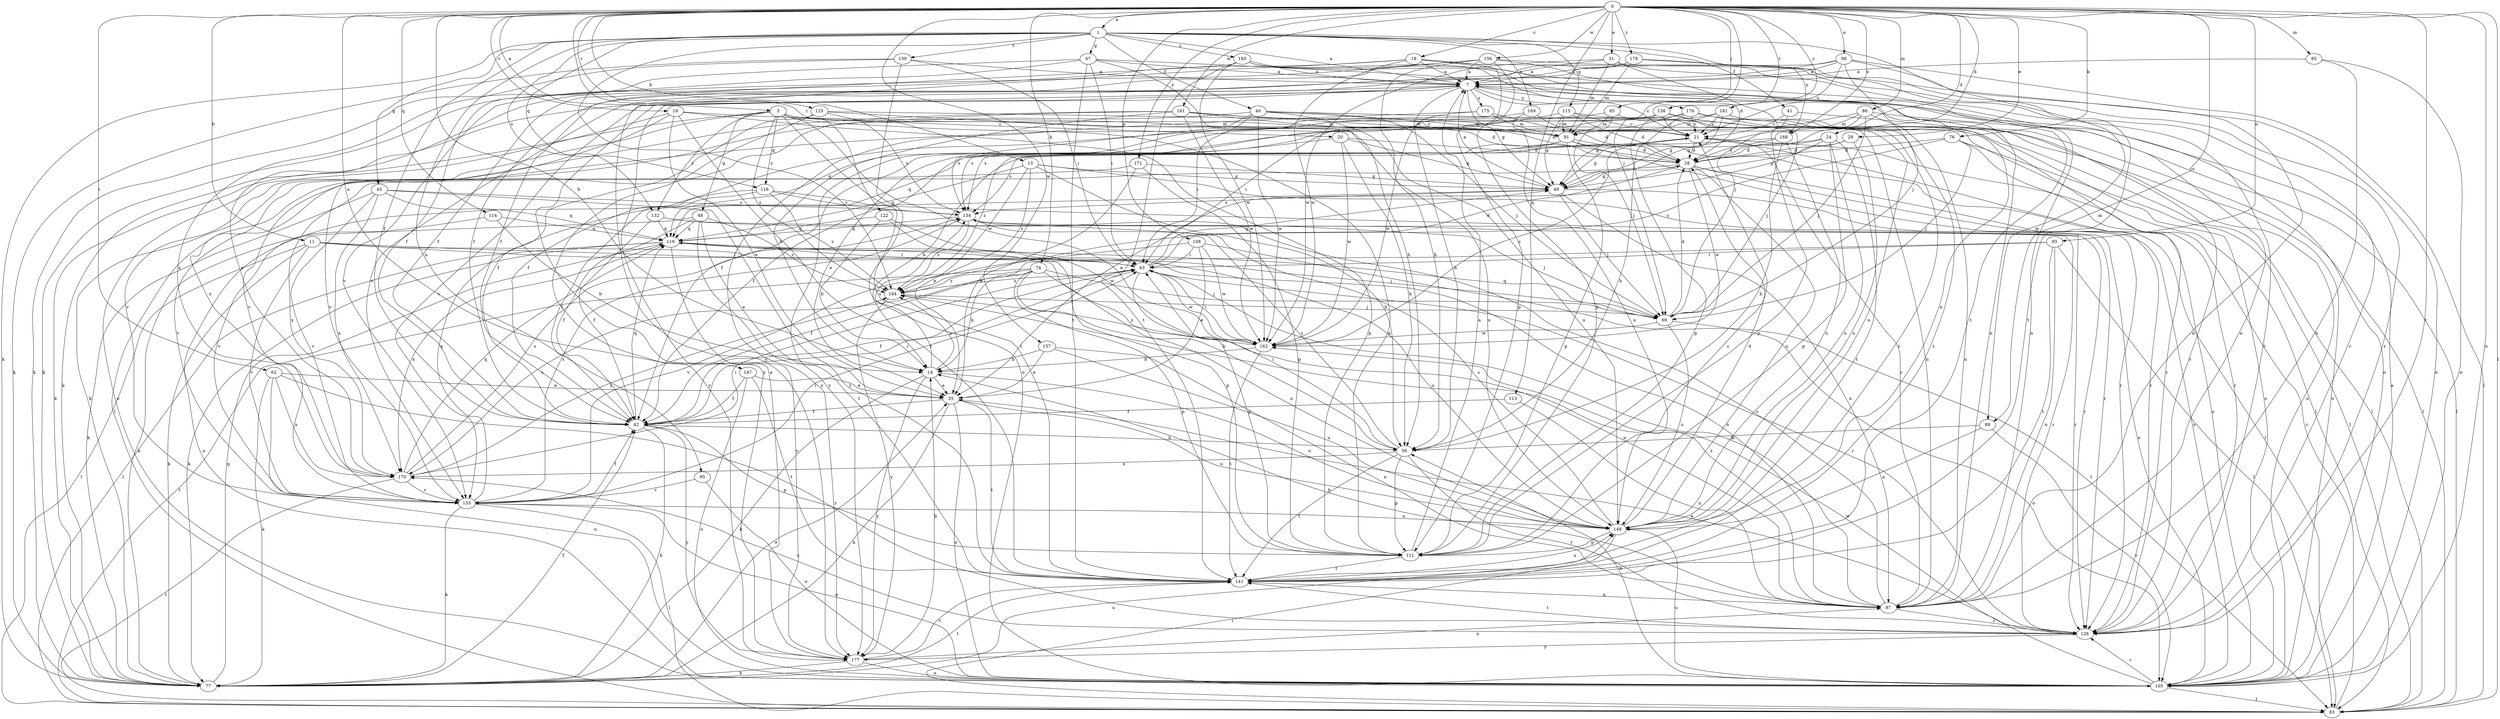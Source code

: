 strict digraph  {
0;
1;
3;
7;
11;
13;
14;
18;
19;
20;
21;
24;
28;
29;
31;
35;
40;
41;
42;
45;
47;
48;
49;
56;
62;
63;
65;
69;
74;
76;
77;
83;
85;
86;
89;
91;
93;
95;
97;
98;
105;
108;
111;
113;
114;
115;
116;
119;
122;
125;
126;
132;
134;
138;
139;
141;
147;
148;
155;
156;
157;
161;
162;
168;
169;
170;
171;
175;
176;
177;
178;
181;
183;
184;
0 -> 1  [label=a];
0 -> 3  [label=a];
0 -> 11  [label=b];
0 -> 13  [label=b];
0 -> 14  [label=b];
0 -> 18  [label=c];
0 -> 19  [label=c];
0 -> 24  [label=d];
0 -> 28  [label=d];
0 -> 29  [label=e];
0 -> 31  [label=e];
0 -> 62  [label=i];
0 -> 65  [label=j];
0 -> 69  [label=j];
0 -> 74  [label=k];
0 -> 76  [label=k];
0 -> 83  [label=l];
0 -> 85  [label=m];
0 -> 86  [label=m];
0 -> 89  [label=m];
0 -> 93  [label=n];
0 -> 98  [label=o];
0 -> 105  [label=o];
0 -> 108  [label=p];
0 -> 113  [label=q];
0 -> 114  [label=q];
0 -> 122  [label=r];
0 -> 125  [label=r];
0 -> 126  [label=r];
0 -> 138  [label=t];
0 -> 147  [label=u];
0 -> 156  [label=w];
0 -> 157  [label=w];
0 -> 161  [label=w];
0 -> 168  [label=x];
0 -> 171  [label=y];
0 -> 178  [label=z];
0 -> 181  [label=z];
1 -> 7  [label=a];
1 -> 40  [label=f];
1 -> 41  [label=f];
1 -> 42  [label=f];
1 -> 45  [label=g];
1 -> 47  [label=g];
1 -> 77  [label=k];
1 -> 89  [label=m];
1 -> 95  [label=n];
1 -> 115  [label=q];
1 -> 116  [label=q];
1 -> 132  [label=s];
1 -> 139  [label=t];
1 -> 168  [label=x];
1 -> 169  [label=x];
1 -> 183  [label=z];
1 -> 184  [label=z];
3 -> 20  [label=c];
3 -> 28  [label=d];
3 -> 48  [label=g];
3 -> 77  [label=k];
3 -> 91  [label=m];
3 -> 111  [label=p];
3 -> 116  [label=q];
3 -> 132  [label=s];
3 -> 141  [label=t];
3 -> 155  [label=v];
3 -> 162  [label=w];
3 -> 184  [label=z];
7 -> 21  [label=c];
7 -> 49  [label=g];
7 -> 56  [label=h];
7 -> 77  [label=k];
7 -> 126  [label=r];
7 -> 155  [label=v];
7 -> 175  [label=y];
7 -> 176  [label=y];
7 -> 177  [label=y];
11 -> 56  [label=h];
11 -> 63  [label=i];
11 -> 77  [label=k];
11 -> 83  [label=l];
11 -> 97  [label=n];
11 -> 155  [label=v];
13 -> 35  [label=e];
13 -> 49  [label=g];
13 -> 56  [label=h];
13 -> 119  [label=q];
13 -> 126  [label=r];
13 -> 184  [label=z];
14 -> 35  [label=e];
14 -> 77  [label=k];
14 -> 134  [label=s];
14 -> 148  [label=u];
14 -> 177  [label=y];
14 -> 184  [label=z];
18 -> 7  [label=a];
18 -> 97  [label=n];
18 -> 111  [label=p];
18 -> 126  [label=r];
18 -> 155  [label=v];
18 -> 162  [label=w];
18 -> 177  [label=y];
19 -> 35  [label=e];
19 -> 91  [label=m];
19 -> 105  [label=o];
19 -> 111  [label=p];
19 -> 141  [label=t];
19 -> 170  [label=x];
20 -> 28  [label=d];
20 -> 35  [label=e];
20 -> 49  [label=g];
20 -> 56  [label=h];
20 -> 162  [label=w];
21 -> 28  [label=d];
21 -> 49  [label=g];
21 -> 119  [label=q];
21 -> 126  [label=r];
24 -> 14  [label=b];
24 -> 28  [label=d];
24 -> 35  [label=e];
24 -> 111  [label=p];
24 -> 141  [label=t];
24 -> 148  [label=u];
28 -> 49  [label=g];
28 -> 83  [label=l];
28 -> 105  [label=o];
28 -> 148  [label=u];
28 -> 162  [label=w];
28 -> 170  [label=x];
29 -> 28  [label=d];
29 -> 49  [label=g];
29 -> 148  [label=u];
31 -> 7  [label=a];
31 -> 69  [label=j];
31 -> 91  [label=m];
31 -> 97  [label=n];
31 -> 162  [label=w];
35 -> 42  [label=f];
35 -> 77  [label=k];
35 -> 105  [label=o];
35 -> 141  [label=t];
35 -> 148  [label=u];
40 -> 63  [label=i];
40 -> 69  [label=j];
40 -> 91  [label=m];
40 -> 105  [label=o];
40 -> 134  [label=s];
40 -> 148  [label=u];
40 -> 155  [label=v];
40 -> 162  [label=w];
41 -> 21  [label=c];
41 -> 105  [label=o];
41 -> 111  [label=p];
42 -> 56  [label=h];
42 -> 63  [label=i];
42 -> 77  [label=k];
42 -> 111  [label=p];
42 -> 119  [label=q];
42 -> 177  [label=y];
45 -> 77  [label=k];
45 -> 119  [label=q];
45 -> 134  [label=s];
45 -> 141  [label=t];
45 -> 155  [label=v];
45 -> 170  [label=x];
47 -> 7  [label=a];
47 -> 42  [label=f];
47 -> 56  [label=h];
47 -> 63  [label=i];
47 -> 77  [label=k];
47 -> 105  [label=o];
47 -> 141  [label=t];
48 -> 35  [label=e];
48 -> 42  [label=f];
48 -> 77  [label=k];
48 -> 119  [label=q];
48 -> 141  [label=t];
48 -> 184  [label=z];
49 -> 7  [label=a];
49 -> 69  [label=j];
49 -> 97  [label=n];
49 -> 105  [label=o];
49 -> 134  [label=s];
56 -> 63  [label=i];
56 -> 111  [label=p];
56 -> 126  [label=r];
56 -> 134  [label=s];
56 -> 141  [label=t];
56 -> 170  [label=x];
62 -> 35  [label=e];
62 -> 77  [label=k];
62 -> 105  [label=o];
62 -> 126  [label=r];
62 -> 170  [label=x];
63 -> 28  [label=d];
63 -> 42  [label=f];
63 -> 49  [label=g];
63 -> 111  [label=p];
63 -> 126  [label=r];
63 -> 162  [label=w];
63 -> 184  [label=z];
65 -> 69  [label=j];
65 -> 91  [label=m];
65 -> 119  [label=q];
65 -> 148  [label=u];
69 -> 28  [label=d];
69 -> 105  [label=o];
69 -> 119  [label=q];
69 -> 148  [label=u];
69 -> 162  [label=w];
74 -> 14  [label=b];
74 -> 69  [label=j];
74 -> 83  [label=l];
74 -> 97  [label=n];
74 -> 111  [label=p];
74 -> 148  [label=u];
74 -> 170  [label=x];
74 -> 184  [label=z];
76 -> 28  [label=d];
76 -> 69  [label=j];
76 -> 83  [label=l];
76 -> 126  [label=r];
76 -> 184  [label=z];
77 -> 35  [label=e];
77 -> 42  [label=f];
77 -> 119  [label=q];
77 -> 141  [label=t];
77 -> 148  [label=u];
83 -> 21  [label=c];
85 -> 7  [label=a];
85 -> 97  [label=n];
85 -> 105  [label=o];
86 -> 42  [label=f];
86 -> 49  [label=g];
86 -> 69  [label=j];
86 -> 83  [label=l];
86 -> 91  [label=m];
86 -> 97  [label=n];
89 -> 56  [label=h];
89 -> 105  [label=o];
89 -> 148  [label=u];
91 -> 28  [label=d];
91 -> 42  [label=f];
91 -> 105  [label=o];
91 -> 111  [label=p];
91 -> 126  [label=r];
91 -> 184  [label=z];
93 -> 42  [label=f];
93 -> 63  [label=i];
93 -> 83  [label=l];
93 -> 97  [label=n];
93 -> 141  [label=t];
95 -> 105  [label=o];
95 -> 155  [label=v];
97 -> 14  [label=b];
97 -> 21  [label=c];
97 -> 63  [label=i];
97 -> 126  [label=r];
97 -> 134  [label=s];
97 -> 184  [label=z];
98 -> 7  [label=a];
98 -> 21  [label=c];
98 -> 69  [label=j];
98 -> 83  [label=l];
98 -> 97  [label=n];
98 -> 155  [label=v];
98 -> 170  [label=x];
105 -> 7  [label=a];
105 -> 56  [label=h];
105 -> 83  [label=l];
105 -> 126  [label=r];
105 -> 148  [label=u];
105 -> 162  [label=w];
108 -> 35  [label=e];
108 -> 63  [label=i];
108 -> 83  [label=l];
108 -> 155  [label=v];
108 -> 162  [label=w];
111 -> 7  [label=a];
111 -> 21  [label=c];
111 -> 141  [label=t];
113 -> 42  [label=f];
113 -> 97  [label=n];
114 -> 14  [label=b];
114 -> 105  [label=o];
114 -> 119  [label=q];
115 -> 21  [label=c];
115 -> 28  [label=d];
115 -> 49  [label=g];
115 -> 63  [label=i];
115 -> 91  [label=m];
115 -> 97  [label=n];
116 -> 42  [label=f];
116 -> 126  [label=r];
116 -> 134  [label=s];
116 -> 155  [label=v];
116 -> 184  [label=z];
119 -> 63  [label=i];
119 -> 69  [label=j];
119 -> 77  [label=k];
119 -> 83  [label=l];
119 -> 148  [label=u];
119 -> 170  [label=x];
119 -> 177  [label=y];
122 -> 14  [label=b];
122 -> 111  [label=p];
122 -> 119  [label=q];
122 -> 162  [label=w];
125 -> 21  [label=c];
125 -> 42  [label=f];
125 -> 134  [label=s];
125 -> 148  [label=u];
125 -> 177  [label=y];
126 -> 35  [label=e];
126 -> 141  [label=t];
126 -> 170  [label=x];
126 -> 177  [label=y];
132 -> 42  [label=f];
132 -> 69  [label=j];
132 -> 119  [label=q];
132 -> 126  [label=r];
134 -> 119  [label=q];
134 -> 126  [label=r];
134 -> 184  [label=z];
138 -> 21  [label=c];
138 -> 42  [label=f];
138 -> 69  [label=j];
138 -> 111  [label=p];
138 -> 134  [label=s];
138 -> 141  [label=t];
139 -> 7  [label=a];
139 -> 63  [label=i];
139 -> 77  [label=k];
139 -> 105  [label=o];
139 -> 170  [label=x];
141 -> 97  [label=n];
141 -> 148  [label=u];
147 -> 35  [label=e];
147 -> 42  [label=f];
147 -> 105  [label=o];
147 -> 141  [label=t];
148 -> 7  [label=a];
148 -> 28  [label=d];
148 -> 83  [label=l];
148 -> 111  [label=p];
148 -> 134  [label=s];
155 -> 42  [label=f];
155 -> 49  [label=g];
155 -> 63  [label=i];
155 -> 77  [label=k];
155 -> 83  [label=l];
155 -> 105  [label=o];
155 -> 134  [label=s];
155 -> 148  [label=u];
156 -> 7  [label=a];
156 -> 42  [label=f];
156 -> 56  [label=h];
156 -> 77  [label=k];
156 -> 105  [label=o];
156 -> 111  [label=p];
156 -> 141  [label=t];
157 -> 14  [label=b];
157 -> 35  [label=e];
157 -> 97  [label=n];
157 -> 148  [label=u];
161 -> 14  [label=b];
161 -> 28  [label=d];
161 -> 77  [label=k];
161 -> 83  [label=l];
161 -> 91  [label=m];
161 -> 155  [label=v];
161 -> 162  [label=w];
162 -> 14  [label=b];
162 -> 21  [label=c];
162 -> 63  [label=i];
162 -> 141  [label=t];
162 -> 184  [label=z];
168 -> 28  [label=d];
168 -> 56  [label=h];
168 -> 134  [label=s];
168 -> 148  [label=u];
169 -> 21  [label=c];
169 -> 83  [label=l];
169 -> 148  [label=u];
170 -> 63  [label=i];
170 -> 83  [label=l];
170 -> 119  [label=q];
170 -> 134  [label=s];
170 -> 155  [label=v];
170 -> 184  [label=z];
171 -> 35  [label=e];
171 -> 49  [label=g];
171 -> 111  [label=p];
171 -> 155  [label=v];
175 -> 28  [label=d];
175 -> 91  [label=m];
175 -> 162  [label=w];
175 -> 177  [label=y];
176 -> 21  [label=c];
176 -> 49  [label=g];
176 -> 56  [label=h];
176 -> 83  [label=l];
176 -> 126  [label=r];
176 -> 141  [label=t];
176 -> 177  [label=y];
177 -> 7  [label=a];
177 -> 14  [label=b];
177 -> 77  [label=k];
177 -> 97  [label=n];
177 -> 105  [label=o];
177 -> 141  [label=t];
178 -> 7  [label=a];
178 -> 42  [label=f];
178 -> 91  [label=m];
178 -> 126  [label=r];
178 -> 141  [label=t];
181 -> 21  [label=c];
181 -> 49  [label=g];
181 -> 83  [label=l];
181 -> 91  [label=m];
181 -> 105  [label=o];
181 -> 134  [label=s];
183 -> 7  [label=a];
183 -> 28  [label=d];
183 -> 42  [label=f];
183 -> 97  [label=n];
183 -> 126  [label=r];
183 -> 141  [label=t];
183 -> 162  [label=w];
184 -> 69  [label=j];
184 -> 177  [label=y];
}

